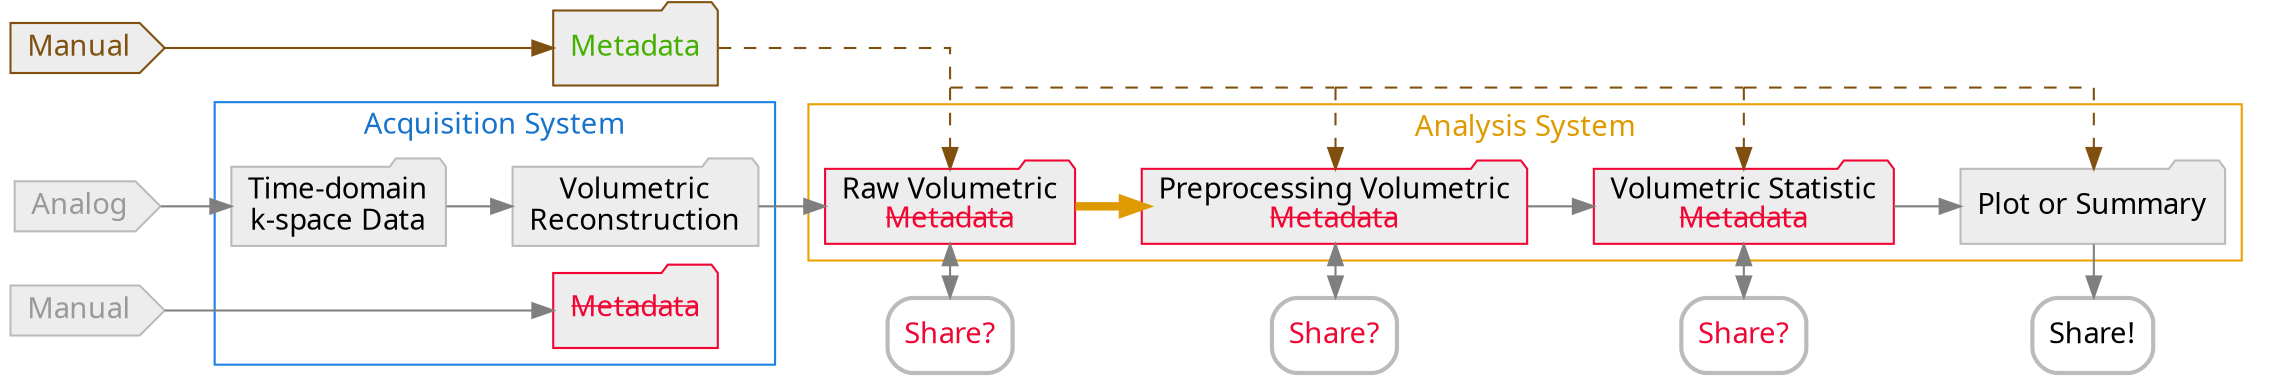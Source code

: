 digraph graphname {
    newrank = true;
    size="26,12";
    rankdir="LR";
    graph [splines=ortho, fontname="sans", pad="0.07", nodesep="0.175", ranksep="0.45"];
    node [fontname = "sans", style=filled];
    edge [fontname = "sans", color=gray50];
    d_[label=<<FONT COLOR="#F00533">Share?</FONT>>, style="bold, rounded", color="#BBBBBB", shape="box"];
    e_[label=<<FONT COLOR="#F00533">Share?</FONT>>, style="bold, rounded", color="#BBBBBB", shape="box"];
    f_[label=<<FONT COLOR="#F00533">Share?</FONT>>, style="bold, rounded", color="#BBBBBB", shape="box"];
    g_[label="Share!", style="bold, rounded", color="#BBBBBB", shape="box"];
    a[label="Analog  ", shape=cds, color="#BBBBBB", fillcolor=grey93, fontcolor="#999998"];
    b[label="Time-domain\nk-space Data", shape=folder, color="#BBBBBB", fillcolor=grey93];
    c[label="Volumetric\nReconstruction", shape=folder, color="#BBBBBB", fillcolor=grey93];
    d[label=<Raw Volumetric<BR/><FONT COLOR="#F00533"><s>Metadata</s></FONT>>, shape=folder, color="#F00533", fillcolor=grey93];
    e[label=<Preprocessing Volumetric<BR/><FONT COLOR="#F00533"><s>Metadata</s></FONT>>, shape=folder, color="#F00533", fillcolor=grey93];
    f[label=<Volumetric Statistic<BR/><FONT COLOR="#F00533"><s>Metadata</s></FONT>>, shape=folder, color="#F00533", fillcolor=grey93];
    g[label="Plot or Summary", shape=folder, color="#BBBBBB", fillcolor=grey93];
    m0[label="Manual  ", shape=cds, color="#BBBBBB", fillcolor=grey93, fontcolor="#999998"];
    m1[label=<<FONT COLOR="#F00533"><s>Metadata</s></FONT>>, shape=folder, color="#F00533", fillcolor=grey93];
    m_bad[
        label=<<FONT COLOR="#45B000">Metadata</FONT>>,
        shape=folder, color="#805010", fillcolor=grey93,
        ];
    m0_bad[label="Manual  ", shape=cds, color="#805010", fillcolor=grey93, fontcolor="#805010"];
    d_branch[label = "d_branch", style = invis, shape=point, width=.0]
    e_branch[label = "e_branch", style = invis, shape=point, width=.0]
    f_branch[label = "f_branch", style = invis, shape=point, width=.0]
    g_branch[label = "g_branch", style = invis, shape=point, width=.0]
    
    m0 -> m1 ;
    m0_bad -> m_bad[color="#805010"];
    m_bad:e -> d_branch[color="#805010", arrowhead=none, style=dashed];
    d_branch -> d:n[color="#805010", style=dashed];
    d_branch -> e_branch[color="#805010", arrowhead=none, style=dashed];
    e_branch -> e:n[color="#805010", style=dashed];
    e_branch -> f_branch[color="#805010", arrowhead=none, style=dashed];
    f_branch -> f:n[color="#805010", style=dashed];
    f_branch -> g_branch[color="#805010", arrowhead=none, style=dashed];
    g_branch -> g:n[color="#805010", style=dashed];
    a -> b ;
    subgraph cluster1 {
        b -> c ;
        m1;
        label = "Acquisition System";
        fontcolor = "#1873cc";
        color = "#1b81e5";
    }
    c -> d:w ;
    subgraph cluster2 {
        d -> e [arrowsize=0.9, penwidth=4, color="#DE9A00"];
        e -> f ;
        f -> g ;
        label = "Analysis System";
        fontcolor = "#DE9A00";
        color = "#EDA000";
    }
    d -> d_ [dir=both, minlen=2];
    e -> e_ [dir=both, minlen=2];
    f -> f_ [dir=both, minlen=2];
    g -> g_ [minlen=2];
    {rank=same; a; m0; m0_bad}
    {rank=same; c; m1; m_bad}
    {rank=same; d; d_; d_branch}
    {rank=same; e; e_; e_branch}
    {rank=same; f; f_; f_branch}
    {rank=same; g; g_; g_branch}
}
